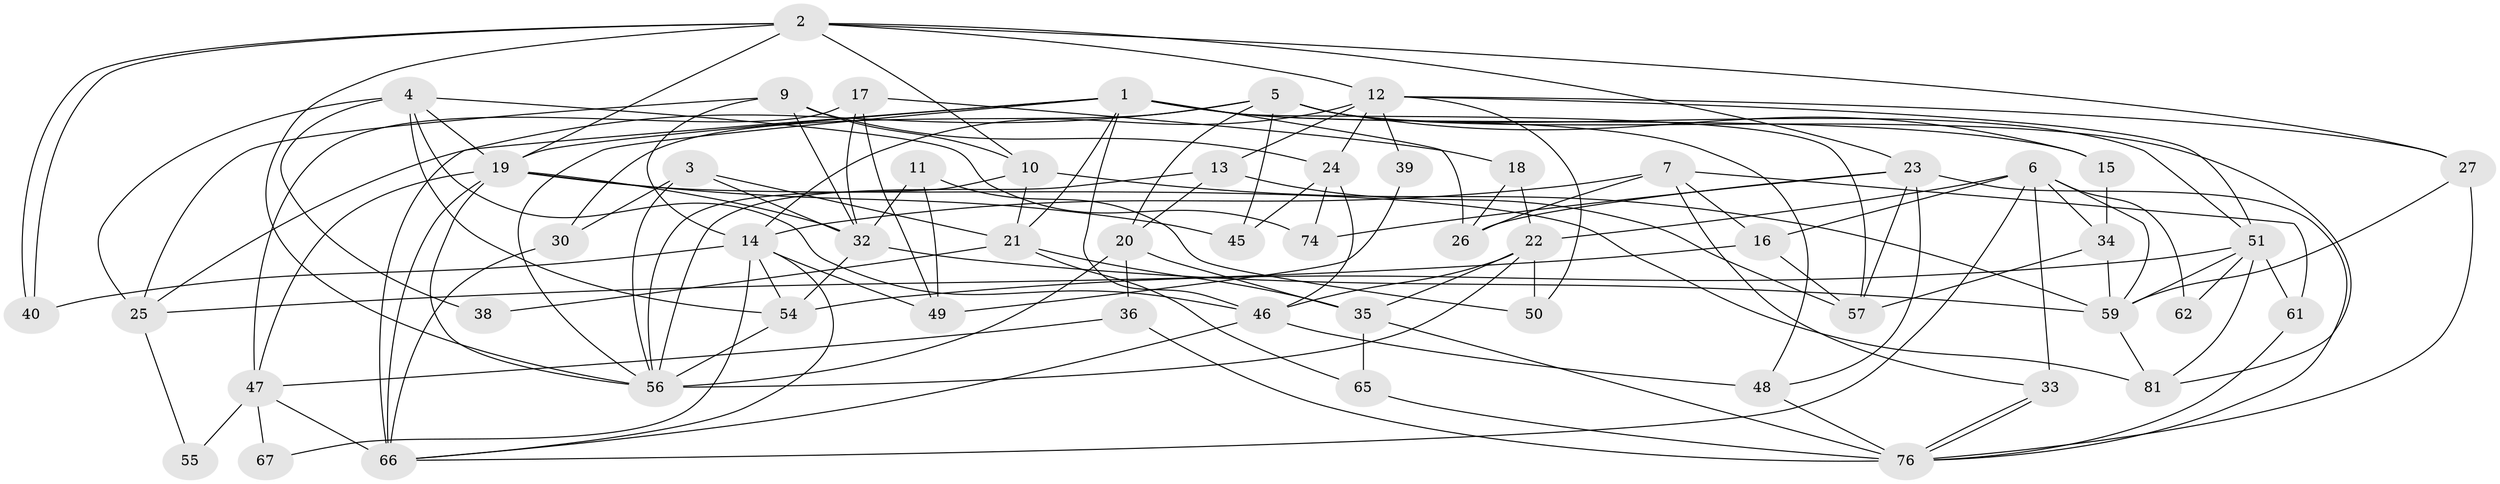 // Generated by graph-tools (version 1.1) at 2025/24/03/03/25 07:24:00]
// undirected, 55 vertices, 135 edges
graph export_dot {
graph [start="1"]
  node [color=gray90,style=filled];
  1 [super="+29"];
  2 [super="+77"];
  3;
  4 [super="+8"];
  5 [super="+63"];
  6 [super="+28"];
  7 [super="+70"];
  9 [super="+69"];
  10 [super="+44"];
  11;
  12 [super="+53"];
  13;
  14 [super="+37"];
  15;
  16 [super="+82"];
  17;
  18;
  19 [super="+84"];
  20 [super="+78"];
  21 [super="+71"];
  22 [super="+75"];
  23 [super="+31"];
  24;
  25 [super="+42"];
  26 [super="+41"];
  27 [super="+52"];
  30 [super="+79"];
  32 [super="+43"];
  33;
  34 [super="+58"];
  35 [super="+72"];
  36;
  38;
  39;
  40;
  45;
  46 [super="+60"];
  47 [super="+68"];
  48;
  49;
  50;
  51 [super="+64"];
  54 [super="+83"];
  55;
  56 [super="+73"];
  57;
  59 [super="+80"];
  61;
  62;
  65;
  66 [super="+85"];
  67;
  74;
  76 [super="+86"];
  81;
  1 -- 26;
  1 -- 21;
  1 -- 46;
  1 -- 48;
  1 -- 19;
  1 -- 66;
  1 -- 56;
  1 -- 57;
  1 -- 15;
  2 -- 40;
  2 -- 40;
  2 -- 12;
  2 -- 19;
  2 -- 23;
  2 -- 56;
  2 -- 27;
  2 -- 10;
  3 -- 32;
  3 -- 21;
  3 -- 30;
  3 -- 56;
  4 -- 74;
  4 -- 19;
  4 -- 38;
  4 -- 46;
  4 -- 54;
  4 -- 25;
  5 -- 51;
  5 -- 20;
  5 -- 45;
  5 -- 81;
  5 -- 30;
  5 -- 15;
  5 -- 25;
  6 -- 34 [weight=2];
  6 -- 66;
  6 -- 16;
  6 -- 33;
  6 -- 59;
  6 -- 62;
  6 -- 22;
  7 -- 33;
  7 -- 26;
  7 -- 16;
  7 -- 61;
  7 -- 14;
  9 -- 24;
  9 -- 25;
  9 -- 14;
  9 -- 32;
  9 -- 10;
  10 -- 56;
  10 -- 21;
  10 -- 59;
  11 -- 50;
  11 -- 49;
  11 -- 32;
  12 -- 24;
  12 -- 39;
  12 -- 50;
  12 -- 27;
  12 -- 13;
  12 -- 14;
  12 -- 51;
  13 -- 57;
  13 -- 56;
  13 -- 20;
  14 -- 40;
  14 -- 49;
  14 -- 66;
  14 -- 67;
  14 -- 54;
  15 -- 34;
  16 -- 25 [weight=2];
  16 -- 57;
  17 -- 32;
  17 -- 47;
  17 -- 18;
  17 -- 49;
  18 -- 22;
  18 -- 26;
  19 -- 45 [weight=2];
  19 -- 32;
  19 -- 66;
  19 -- 81;
  19 -- 56;
  19 -- 47;
  20 -- 35;
  20 -- 56;
  20 -- 36;
  21 -- 65;
  21 -- 35;
  21 -- 38;
  22 -- 46;
  22 -- 50;
  22 -- 56;
  22 -- 35;
  23 -- 76;
  23 -- 57;
  23 -- 74;
  23 -- 48;
  23 -- 26;
  24 -- 45;
  24 -- 74;
  24 -- 46;
  25 -- 55;
  27 -- 76;
  27 -- 59;
  30 -- 66;
  32 -- 54;
  32 -- 59;
  33 -- 76;
  33 -- 76;
  34 -- 57;
  34 -- 59;
  35 -- 76;
  35 -- 65;
  36 -- 76 [weight=2];
  36 -- 47;
  39 -- 49;
  46 -- 48;
  46 -- 66;
  47 -- 67;
  47 -- 66 [weight=2];
  47 -- 55;
  48 -- 76;
  51 -- 61;
  51 -- 62;
  51 -- 81;
  51 -- 59;
  51 -- 54;
  54 -- 56;
  59 -- 81;
  61 -- 76;
  65 -- 76;
}
